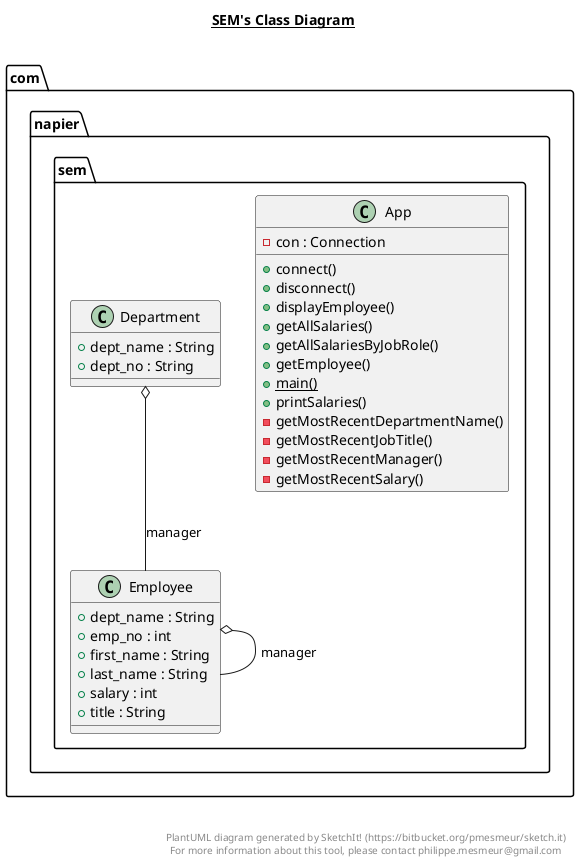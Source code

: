 @startuml

title __SEM's Class Diagram__\n

  namespace com.napier.sem {
    class com.napier.sem.App {
        - con : Connection
        + connect()
        + disconnect()
        + displayEmployee()
        + getAllSalaries()
        + getAllSalariesByJobRole()
        + getEmployee()
        {static} + main()
        + printSalaries()
        - getMostRecentDepartmentName()
        - getMostRecentJobTitle()
        - getMostRecentManager()
        - getMostRecentSalary()
    }
  }
  

  namespace com.napier.sem {
    class com.napier.sem.Department {
        + dept_name : String
        + dept_no : String
    }
  }
  

  namespace com.napier.sem {
    class com.napier.sem.Employee {
        + dept_name : String
        + emp_no : int
        + first_name : String
        + last_name : String
        + salary : int
        + title : String
    }
  }
  

  com.napier.sem.Department o-- com.napier.sem.Employee : manager
  com.napier.sem.Employee o-- com.napier.sem.Employee : manager


right footer


PlantUML diagram generated by SketchIt! (https://bitbucket.org/pmesmeur/sketch.it)
For more information about this tool, please contact philippe.mesmeur@gmail.com
endfooter

@enduml
